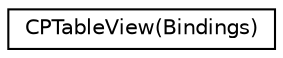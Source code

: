 digraph "Graphical Class Hierarchy"
{
  edge [fontname="Helvetica",fontsize="10",labelfontname="Helvetica",labelfontsize="10"];
  node [fontname="Helvetica",fontsize="10",shape=record];
  rankdir="LR";
  Node1 [label="CPTableView(Bindings)",height=0.2,width=0.4,color="black", fillcolor="white", style="filled",URL="$category_c_p_table_view_07_bindings_08.html"];
}
